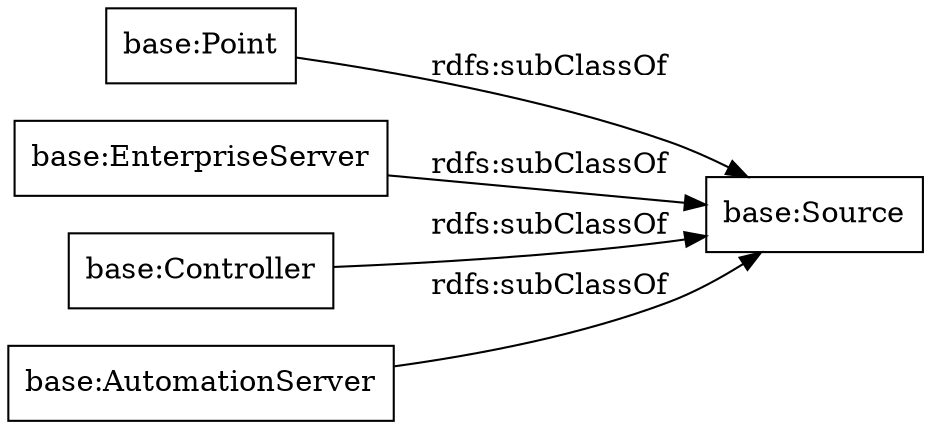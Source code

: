 digraph ar2dtool_diagram { 
rankdir=LR;
size="1000"
node [shape = rectangle, color="black"]; "base:Source" "base:Point" "base:EnterpriseServer" "base:Controller" "base:AutomationServer" ; /*classes style*/
	"base:EnterpriseServer" -> "base:Source" [ label = "rdfs:subClassOf" ];
	"base:Point" -> "base:Source" [ label = "rdfs:subClassOf" ];
	"base:AutomationServer" -> "base:Source" [ label = "rdfs:subClassOf" ];
	"base:Controller" -> "base:Source" [ label = "rdfs:subClassOf" ];

}
